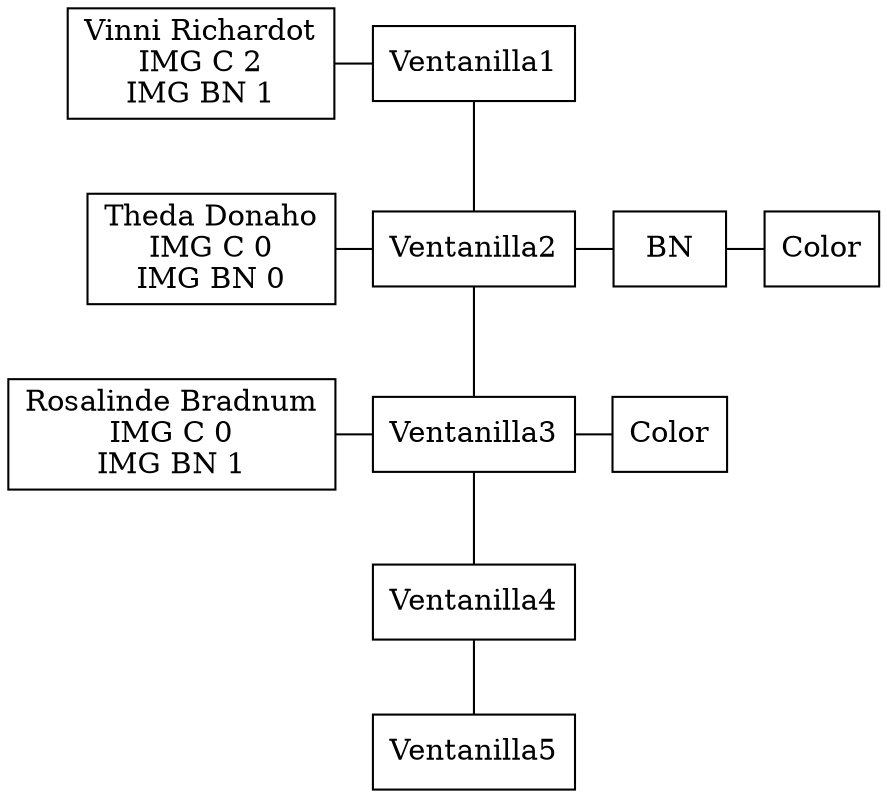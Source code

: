 digraph listaVentanillas {
node[shape=box]
edge[arrowhead=none]
0 [label=Ventanilla1]
1 [label="Vinni Richardot\nIMG C 2\nIMG BN 1"]
2 [label=Ventanilla2]
3 [label="Theda Donaho\nIMG C 0\nIMG BN 0"]
4[label=BN]
5[label=Color]
6 [label=Ventanilla3]
7 [label="Rosalinde Bradnum\nIMG C 0\nIMG BN 1"]
8[label=Color]
9 [label=Ventanilla4]
10 [label=Ventanilla5]
1->0
0->2
3->2
2->4
4->5
2->6
7->6
6->8
6->9
9->10
{rank=same; 1; 0}
{rank=same; 3; 2}
{rank=same; 2; 4}
{rank=same; 4; 5}
{rank=same; 7; 6}
{rank=same; 6; 8}
rankdir=TB
}